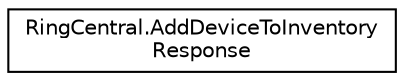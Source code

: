 digraph "Graphical Class Hierarchy"
{
 // LATEX_PDF_SIZE
  edge [fontname="Helvetica",fontsize="10",labelfontname="Helvetica",labelfontsize="10"];
  node [fontname="Helvetica",fontsize="10",shape=record];
  rankdir="LR";
  Node0 [label="RingCentral.AddDeviceToInventory\lResponse",height=0.2,width=0.4,color="black", fillcolor="white", style="filled",URL="$classRingCentral_1_1AddDeviceToInventoryResponse.html",tooltip=" "];
}
